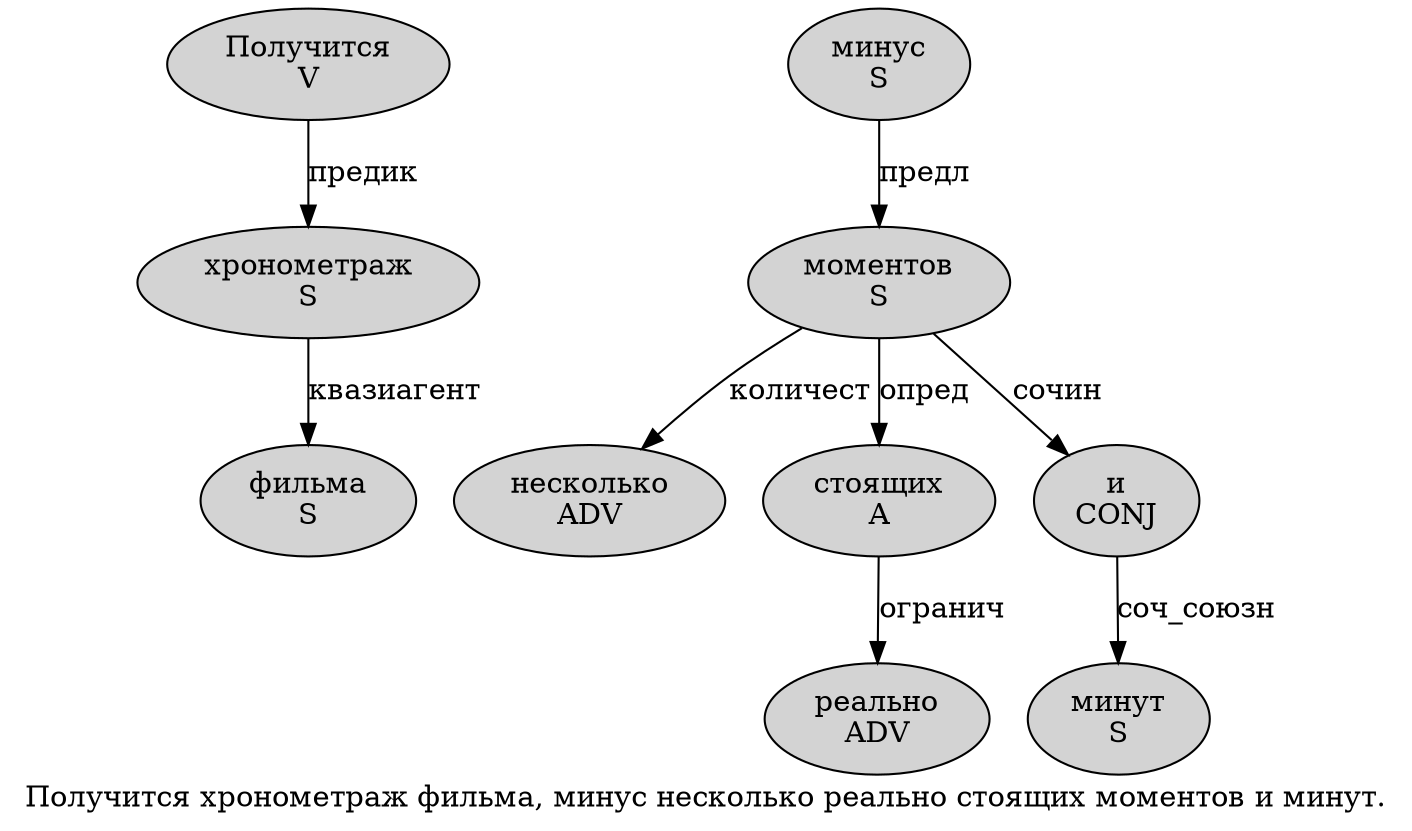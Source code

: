 digraph SENTENCE_2628 {
	graph [label="Получится хронометраж фильма, минус несколько реально стоящих моментов и минут."]
	node [style=filled]
		0 [label="Получится
V" color="" fillcolor=lightgray penwidth=1 shape=ellipse]
		1 [label="хронометраж
S" color="" fillcolor=lightgray penwidth=1 shape=ellipse]
		2 [label="фильма
S" color="" fillcolor=lightgray penwidth=1 shape=ellipse]
		4 [label="минус
S" color="" fillcolor=lightgray penwidth=1 shape=ellipse]
		5 [label="несколько
ADV" color="" fillcolor=lightgray penwidth=1 shape=ellipse]
		6 [label="реально
ADV" color="" fillcolor=lightgray penwidth=1 shape=ellipse]
		7 [label="стоящих
A" color="" fillcolor=lightgray penwidth=1 shape=ellipse]
		8 [label="моментов
S" color="" fillcolor=lightgray penwidth=1 shape=ellipse]
		9 [label="и
CONJ" color="" fillcolor=lightgray penwidth=1 shape=ellipse]
		10 [label="минут
S" color="" fillcolor=lightgray penwidth=1 shape=ellipse]
			8 -> 5 [label="количест"]
			8 -> 7 [label="опред"]
			8 -> 9 [label="сочин"]
			7 -> 6 [label="огранич"]
			9 -> 10 [label="соч_союзн"]
			1 -> 2 [label="квазиагент"]
			0 -> 1 [label="предик"]
			4 -> 8 [label="предл"]
}